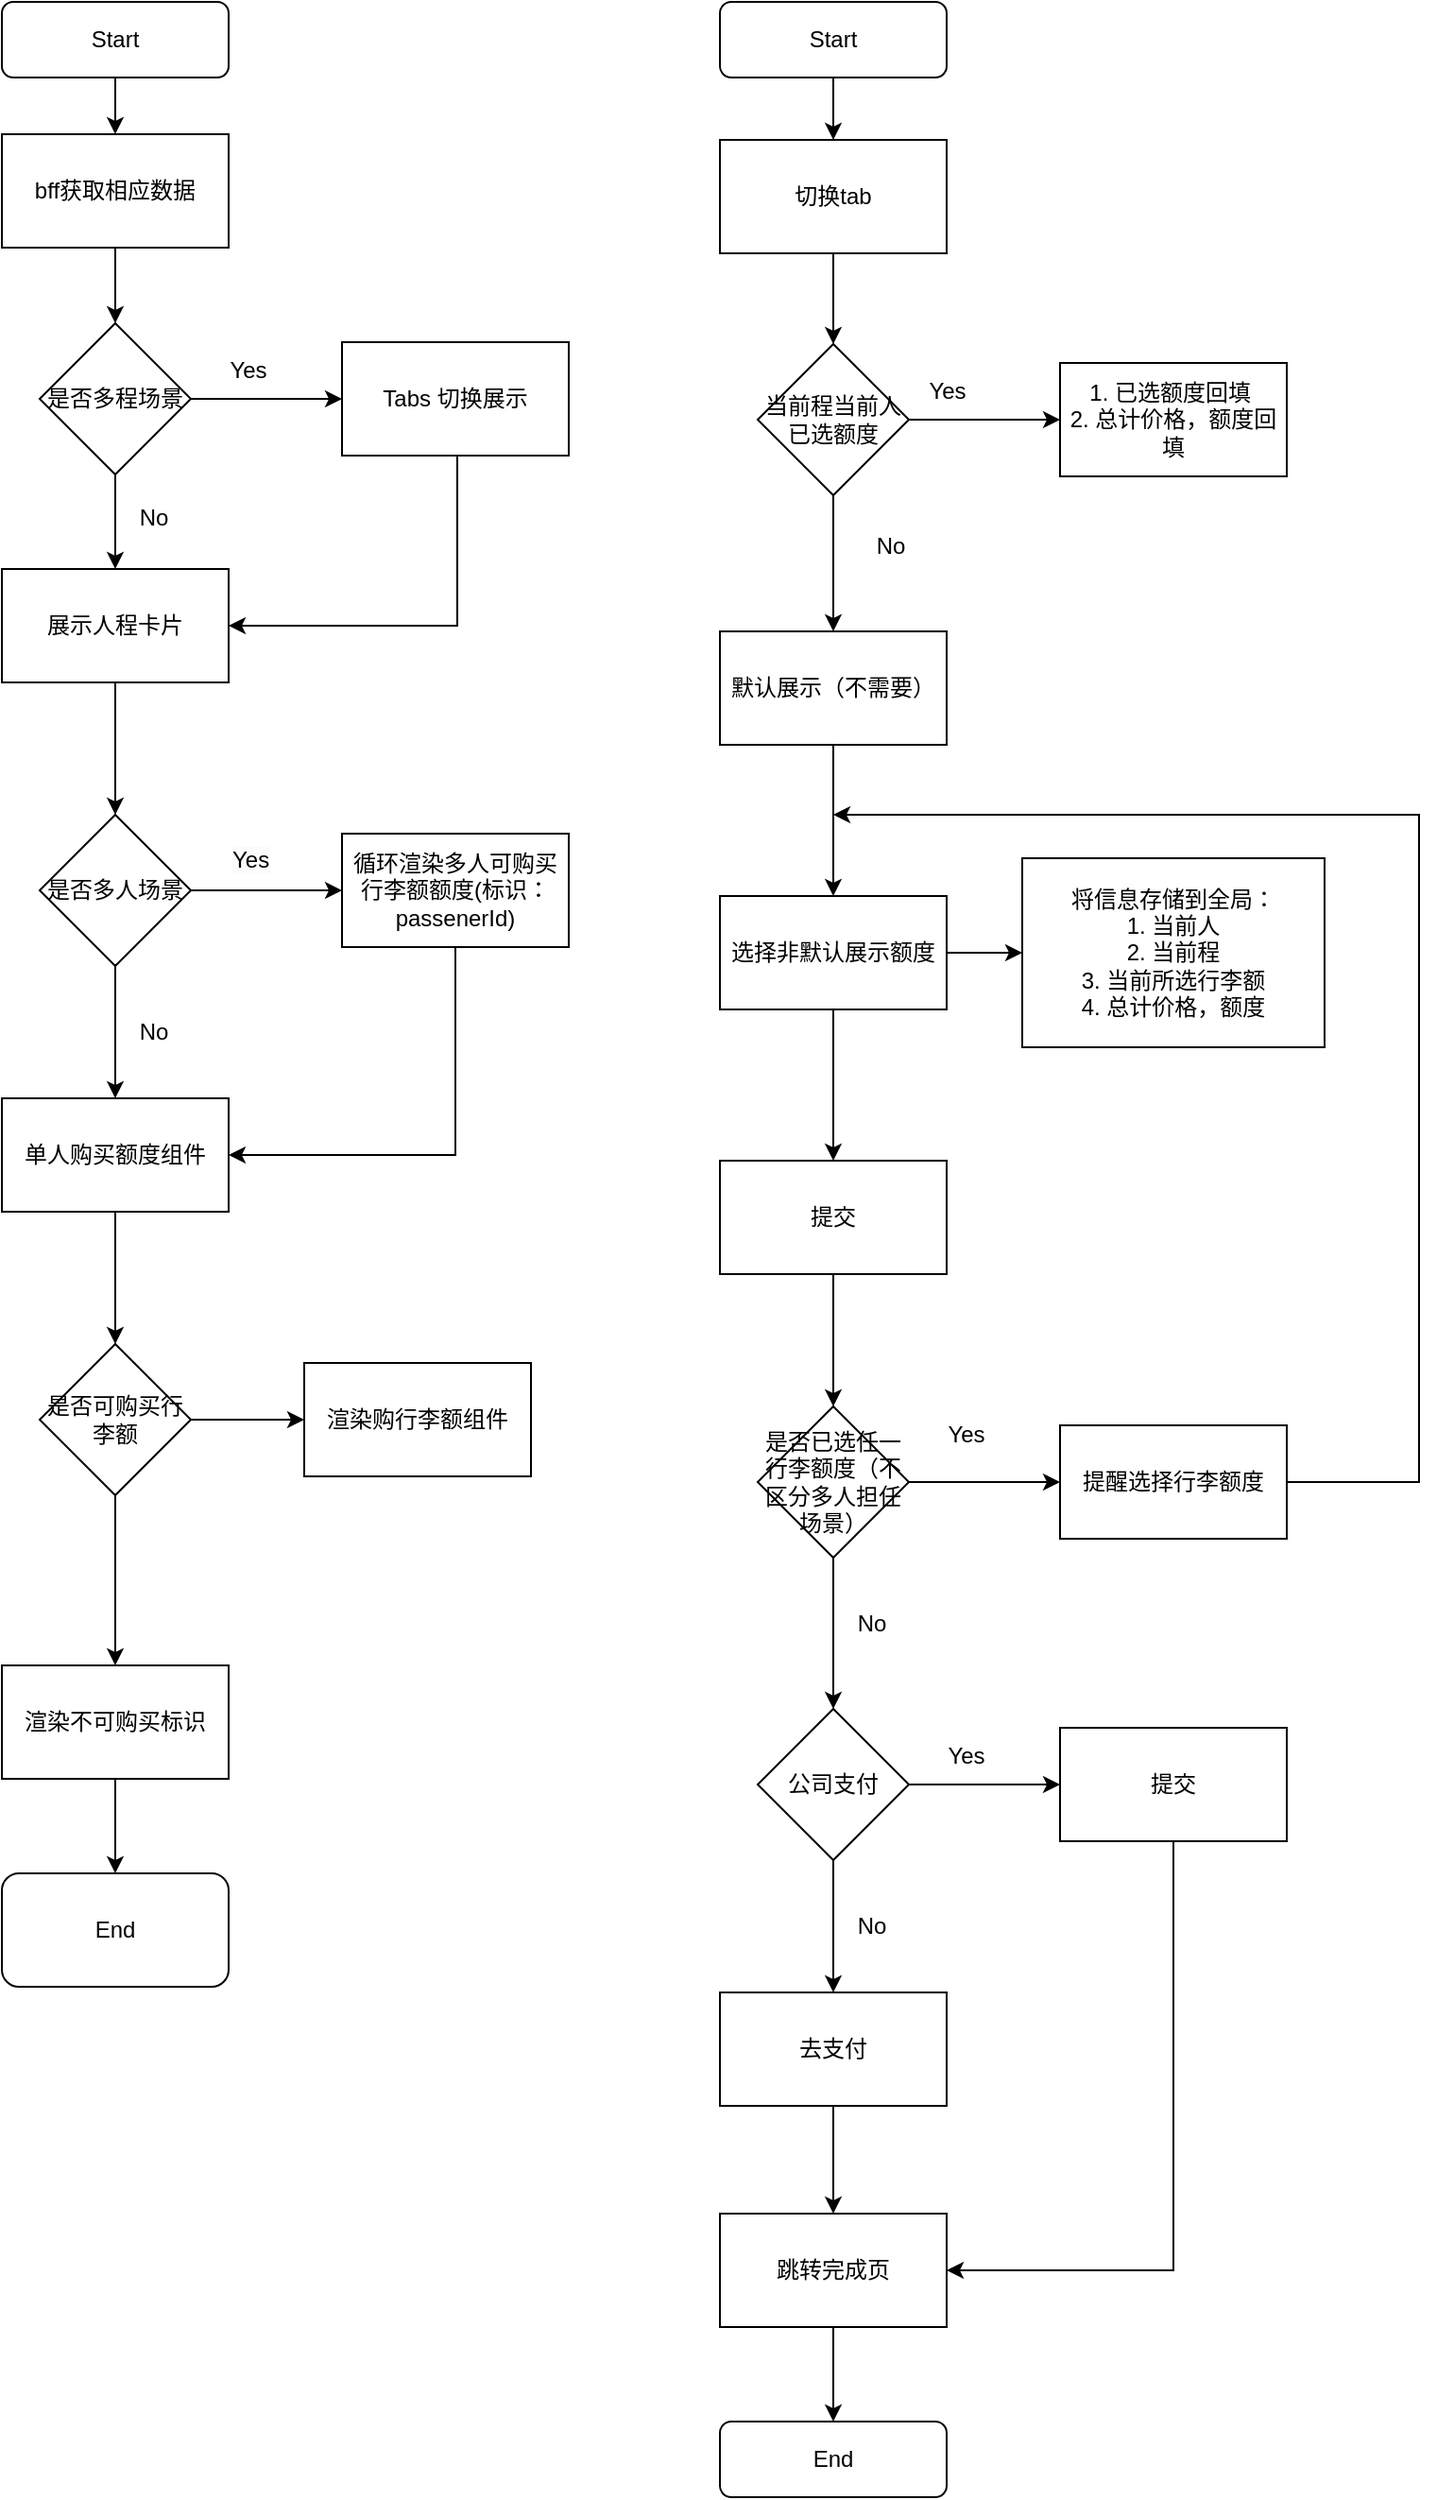 <mxfile version="26.1.0">
  <diagram id="C5RBs43oDa-KdzZeNtuy" name="Page-1">
    <mxGraphModel dx="1026" dy="590" grid="1" gridSize="10" guides="1" tooltips="1" connect="1" arrows="1" fold="1" page="1" pageScale="1" pageWidth="827" pageHeight="1169" math="0" shadow="0">
      <root>
        <mxCell id="WIyWlLk6GJQsqaUBKTNV-0" />
        <mxCell id="WIyWlLk6GJQsqaUBKTNV-1" parent="WIyWlLk6GJQsqaUBKTNV-0" />
        <mxCell id="QhF9T44IF_bWHAfbp_xp-7" value="" style="edgeStyle=orthogonalEdgeStyle;rounded=0;orthogonalLoop=1;jettySize=auto;html=1;" edge="1" parent="WIyWlLk6GJQsqaUBKTNV-1" source="WIyWlLk6GJQsqaUBKTNV-3" target="QhF9T44IF_bWHAfbp_xp-6">
          <mxGeometry relative="1" as="geometry" />
        </mxCell>
        <mxCell id="WIyWlLk6GJQsqaUBKTNV-3" value="Start" style="rounded=1;whiteSpace=wrap;html=1;fontSize=12;glass=0;strokeWidth=1;shadow=0;" parent="WIyWlLk6GJQsqaUBKTNV-1" vertex="1">
          <mxGeometry x="160" y="80" width="120" height="40" as="geometry" />
        </mxCell>
        <mxCell id="QhF9T44IF_bWHAfbp_xp-9" value="" style="edgeStyle=orthogonalEdgeStyle;rounded=0;orthogonalLoop=1;jettySize=auto;html=1;" edge="1" parent="WIyWlLk6GJQsqaUBKTNV-1" source="QhF9T44IF_bWHAfbp_xp-6" target="QhF9T44IF_bWHAfbp_xp-8">
          <mxGeometry relative="1" as="geometry" />
        </mxCell>
        <mxCell id="QhF9T44IF_bWHAfbp_xp-6" value="bff获取相应数据" style="rounded=0;whiteSpace=wrap;html=1;" vertex="1" parent="WIyWlLk6GJQsqaUBKTNV-1">
          <mxGeometry x="160" y="150" width="120" height="60" as="geometry" />
        </mxCell>
        <mxCell id="QhF9T44IF_bWHAfbp_xp-11" value="" style="edgeStyle=orthogonalEdgeStyle;rounded=0;orthogonalLoop=1;jettySize=auto;html=1;" edge="1" parent="WIyWlLk6GJQsqaUBKTNV-1" source="QhF9T44IF_bWHAfbp_xp-8" target="QhF9T44IF_bWHAfbp_xp-10">
          <mxGeometry relative="1" as="geometry" />
        </mxCell>
        <mxCell id="QhF9T44IF_bWHAfbp_xp-17" style="edgeStyle=orthogonalEdgeStyle;rounded=0;orthogonalLoop=1;jettySize=auto;html=1;exitX=0.5;exitY=1;exitDx=0;exitDy=0;entryX=0.5;entryY=0;entryDx=0;entryDy=0;" edge="1" parent="WIyWlLk6GJQsqaUBKTNV-1" source="QhF9T44IF_bWHAfbp_xp-8">
          <mxGeometry relative="1" as="geometry">
            <mxPoint x="220" y="380" as="targetPoint" />
          </mxGeometry>
        </mxCell>
        <mxCell id="QhF9T44IF_bWHAfbp_xp-8" value="是否多程场景" style="rhombus;whiteSpace=wrap;html=1;rounded=0;" vertex="1" parent="WIyWlLk6GJQsqaUBKTNV-1">
          <mxGeometry x="180" y="250" width="80" height="80" as="geometry" />
        </mxCell>
        <mxCell id="QhF9T44IF_bWHAfbp_xp-24" value="" style="edgeStyle=orthogonalEdgeStyle;rounded=0;orthogonalLoop=1;jettySize=auto;html=1;" edge="1" parent="WIyWlLk6GJQsqaUBKTNV-1" source="QhF9T44IF_bWHAfbp_xp-10" target="QhF9T44IF_bWHAfbp_xp-20">
          <mxGeometry relative="1" as="geometry">
            <mxPoint x="310" y="410" as="targetPoint" />
            <Array as="points">
              <mxPoint x="401" y="410" />
            </Array>
          </mxGeometry>
        </mxCell>
        <mxCell id="QhF9T44IF_bWHAfbp_xp-10" value="Tabs&amp;nbsp;切换展示" style="whiteSpace=wrap;html=1;rounded=0;" vertex="1" parent="WIyWlLk6GJQsqaUBKTNV-1">
          <mxGeometry x="340" y="260" width="120" height="60" as="geometry" />
        </mxCell>
        <mxCell id="QhF9T44IF_bWHAfbp_xp-12" value="Yes" style="text;html=1;align=center;verticalAlign=middle;resizable=0;points=[];autosize=1;strokeColor=none;fillColor=none;" vertex="1" parent="WIyWlLk6GJQsqaUBKTNV-1">
          <mxGeometry x="270" y="260" width="40" height="30" as="geometry" />
        </mxCell>
        <mxCell id="QhF9T44IF_bWHAfbp_xp-18" value="No" style="text;html=1;align=center;verticalAlign=middle;resizable=0;points=[];autosize=1;strokeColor=none;fillColor=none;" vertex="1" parent="WIyWlLk6GJQsqaUBKTNV-1">
          <mxGeometry x="220" y="338" width="40" height="30" as="geometry" />
        </mxCell>
        <mxCell id="QhF9T44IF_bWHAfbp_xp-26" value="" style="edgeStyle=orthogonalEdgeStyle;rounded=0;orthogonalLoop=1;jettySize=auto;html=1;" edge="1" parent="WIyWlLk6GJQsqaUBKTNV-1" source="QhF9T44IF_bWHAfbp_xp-20" target="QhF9T44IF_bWHAfbp_xp-25">
          <mxGeometry relative="1" as="geometry" />
        </mxCell>
        <mxCell id="QhF9T44IF_bWHAfbp_xp-20" value="展示人程卡片" style="whiteSpace=wrap;html=1;rounded=0;" vertex="1" parent="WIyWlLk6GJQsqaUBKTNV-1">
          <mxGeometry x="160" y="380" width="120" height="60" as="geometry" />
        </mxCell>
        <mxCell id="QhF9T44IF_bWHAfbp_xp-35" value="" style="edgeStyle=orthogonalEdgeStyle;rounded=0;orthogonalLoop=1;jettySize=auto;html=1;" edge="1" parent="WIyWlLk6GJQsqaUBKTNV-1" source="QhF9T44IF_bWHAfbp_xp-21" target="QhF9T44IF_bWHAfbp_xp-34">
          <mxGeometry relative="1" as="geometry" />
        </mxCell>
        <mxCell id="QhF9T44IF_bWHAfbp_xp-21" value="切换tab" style="whiteSpace=wrap;html=1;rounded=0;" vertex="1" parent="WIyWlLk6GJQsqaUBKTNV-1">
          <mxGeometry x="540" y="153" width="120" height="60" as="geometry" />
        </mxCell>
        <mxCell id="QhF9T44IF_bWHAfbp_xp-28" value="" style="edgeStyle=orthogonalEdgeStyle;rounded=0;orthogonalLoop=1;jettySize=auto;html=1;" edge="1" parent="WIyWlLk6GJQsqaUBKTNV-1" source="QhF9T44IF_bWHAfbp_xp-25" target="QhF9T44IF_bWHAfbp_xp-27">
          <mxGeometry relative="1" as="geometry" />
        </mxCell>
        <mxCell id="QhF9T44IF_bWHAfbp_xp-32" value="" style="edgeStyle=orthogonalEdgeStyle;rounded=0;orthogonalLoop=1;jettySize=auto;html=1;" edge="1" parent="WIyWlLk6GJQsqaUBKTNV-1" source="QhF9T44IF_bWHAfbp_xp-25" target="QhF9T44IF_bWHAfbp_xp-31">
          <mxGeometry relative="1" as="geometry" />
        </mxCell>
        <mxCell id="QhF9T44IF_bWHAfbp_xp-25" value="是否多人场景" style="rhombus;whiteSpace=wrap;html=1;rounded=0;" vertex="1" parent="WIyWlLk6GJQsqaUBKTNV-1">
          <mxGeometry x="180" y="510" width="80" height="80" as="geometry" />
        </mxCell>
        <mxCell id="QhF9T44IF_bWHAfbp_xp-42" value="" style="edgeStyle=orthogonalEdgeStyle;rounded=0;orthogonalLoop=1;jettySize=auto;html=1;entryX=1;entryY=0.5;entryDx=0;entryDy=0;" edge="1" parent="WIyWlLk6GJQsqaUBKTNV-1" source="QhF9T44IF_bWHAfbp_xp-27" target="QhF9T44IF_bWHAfbp_xp-31">
          <mxGeometry relative="1" as="geometry">
            <mxPoint x="400" y="660" as="targetPoint" />
            <Array as="points">
              <mxPoint x="400" y="690" />
            </Array>
          </mxGeometry>
        </mxCell>
        <mxCell id="QhF9T44IF_bWHAfbp_xp-27" value="循环渲染多人可购买行李额额度(标识：passenerId)" style="whiteSpace=wrap;html=1;rounded=0;" vertex="1" parent="WIyWlLk6GJQsqaUBKTNV-1">
          <mxGeometry x="340" y="520" width="120" height="60" as="geometry" />
        </mxCell>
        <mxCell id="QhF9T44IF_bWHAfbp_xp-29" value="&lt;span style=&quot;color: rgb(0, 0, 0); font-family: Helvetica; font-size: 12px; font-style: normal; font-variant-ligatures: normal; font-variant-caps: normal; font-weight: 400; letter-spacing: normal; orphans: 2; text-align: center; text-indent: 0px; text-transform: none; widows: 2; word-spacing: 0px; -webkit-text-stroke-width: 0px; white-space: nowrap; background-color: rgb(251, 251, 251); text-decoration-thickness: initial; text-decoration-style: initial; text-decoration-color: initial; display: inline !important; float: none;&quot;&gt;Yes&lt;/span&gt;" style="text;whiteSpace=wrap;html=1;" vertex="1" parent="WIyWlLk6GJQsqaUBKTNV-1">
          <mxGeometry x="280" y="520" width="50" height="50" as="geometry" />
        </mxCell>
        <mxCell id="QhF9T44IF_bWHAfbp_xp-44" value="" style="edgeStyle=orthogonalEdgeStyle;rounded=0;orthogonalLoop=1;jettySize=auto;html=1;" edge="1" parent="WIyWlLk6GJQsqaUBKTNV-1" source="QhF9T44IF_bWHAfbp_xp-31" target="QhF9T44IF_bWHAfbp_xp-43">
          <mxGeometry relative="1" as="geometry" />
        </mxCell>
        <mxCell id="QhF9T44IF_bWHAfbp_xp-31" value="单人购买额度组件" style="whiteSpace=wrap;html=1;rounded=0;" vertex="1" parent="WIyWlLk6GJQsqaUBKTNV-1">
          <mxGeometry x="160" y="660" width="120" height="60" as="geometry" />
        </mxCell>
        <mxCell id="QhF9T44IF_bWHAfbp_xp-33" value="No" style="text;html=1;align=center;verticalAlign=middle;resizable=0;points=[];autosize=1;strokeColor=none;fillColor=none;" vertex="1" parent="WIyWlLk6GJQsqaUBKTNV-1">
          <mxGeometry x="220" y="610" width="40" height="30" as="geometry" />
        </mxCell>
        <mxCell id="QhF9T44IF_bWHAfbp_xp-37" value="" style="edgeStyle=orthogonalEdgeStyle;rounded=0;orthogonalLoop=1;jettySize=auto;html=1;" edge="1" parent="WIyWlLk6GJQsqaUBKTNV-1" source="QhF9T44IF_bWHAfbp_xp-34" target="QhF9T44IF_bWHAfbp_xp-36">
          <mxGeometry relative="1" as="geometry" />
        </mxCell>
        <mxCell id="QhF9T44IF_bWHAfbp_xp-39" value="" style="edgeStyle=orthogonalEdgeStyle;rounded=0;orthogonalLoop=1;jettySize=auto;html=1;" edge="1" parent="WIyWlLk6GJQsqaUBKTNV-1" source="QhF9T44IF_bWHAfbp_xp-34" target="QhF9T44IF_bWHAfbp_xp-38">
          <mxGeometry relative="1" as="geometry" />
        </mxCell>
        <mxCell id="QhF9T44IF_bWHAfbp_xp-34" value="当前程当前人已选额度" style="rhombus;whiteSpace=wrap;html=1;rounded=0;" vertex="1" parent="WIyWlLk6GJQsqaUBKTNV-1">
          <mxGeometry x="560" y="261" width="80" height="80" as="geometry" />
        </mxCell>
        <mxCell id="QhF9T44IF_bWHAfbp_xp-59" value="" style="edgeStyle=orthogonalEdgeStyle;rounded=0;orthogonalLoop=1;jettySize=auto;html=1;" edge="1" parent="WIyWlLk6GJQsqaUBKTNV-1" source="QhF9T44IF_bWHAfbp_xp-36" target="QhF9T44IF_bWHAfbp_xp-58">
          <mxGeometry relative="1" as="geometry" />
        </mxCell>
        <mxCell id="QhF9T44IF_bWHAfbp_xp-36" value="默认展示（不需要）" style="whiteSpace=wrap;html=1;rounded=0;" vertex="1" parent="WIyWlLk6GJQsqaUBKTNV-1">
          <mxGeometry x="540" y="413" width="120" height="60" as="geometry" />
        </mxCell>
        <mxCell id="QhF9T44IF_bWHAfbp_xp-38" value="1. 已选额度回填&amp;nbsp;&lt;br&gt;2. 总计价格，额度回填" style="whiteSpace=wrap;html=1;rounded=0;" vertex="1" parent="WIyWlLk6GJQsqaUBKTNV-1">
          <mxGeometry x="720" y="271" width="120" height="60" as="geometry" />
        </mxCell>
        <mxCell id="QhF9T44IF_bWHAfbp_xp-40" value="Yes" style="text;html=1;align=center;verticalAlign=middle;resizable=0;points=[];autosize=1;strokeColor=none;fillColor=none;" vertex="1" parent="WIyWlLk6GJQsqaUBKTNV-1">
          <mxGeometry x="640" y="271" width="40" height="30" as="geometry" />
        </mxCell>
        <mxCell id="QhF9T44IF_bWHAfbp_xp-47" value="" style="edgeStyle=orthogonalEdgeStyle;rounded=0;orthogonalLoop=1;jettySize=auto;html=1;" edge="1" parent="WIyWlLk6GJQsqaUBKTNV-1" source="QhF9T44IF_bWHAfbp_xp-43" target="QhF9T44IF_bWHAfbp_xp-46">
          <mxGeometry relative="1" as="geometry" />
        </mxCell>
        <mxCell id="QhF9T44IF_bWHAfbp_xp-50" value="" style="edgeStyle=orthogonalEdgeStyle;rounded=0;orthogonalLoop=1;jettySize=auto;html=1;" edge="1" parent="WIyWlLk6GJQsqaUBKTNV-1" source="QhF9T44IF_bWHAfbp_xp-43" target="QhF9T44IF_bWHAfbp_xp-49">
          <mxGeometry relative="1" as="geometry" />
        </mxCell>
        <mxCell id="QhF9T44IF_bWHAfbp_xp-43" value="是否可购买行李额" style="rhombus;whiteSpace=wrap;html=1;rounded=0;" vertex="1" parent="WIyWlLk6GJQsqaUBKTNV-1">
          <mxGeometry x="180" y="790" width="80" height="80" as="geometry" />
        </mxCell>
        <mxCell id="QhF9T44IF_bWHAfbp_xp-46" value="渲染购行李额组件" style="whiteSpace=wrap;html=1;rounded=0;" vertex="1" parent="WIyWlLk6GJQsqaUBKTNV-1">
          <mxGeometry x="320" y="800" width="120" height="60" as="geometry" />
        </mxCell>
        <mxCell id="QhF9T44IF_bWHAfbp_xp-55" value="" style="edgeStyle=orthogonalEdgeStyle;rounded=0;orthogonalLoop=1;jettySize=auto;html=1;" edge="1" parent="WIyWlLk6GJQsqaUBKTNV-1" source="QhF9T44IF_bWHAfbp_xp-49" target="QhF9T44IF_bWHAfbp_xp-53">
          <mxGeometry relative="1" as="geometry" />
        </mxCell>
        <mxCell id="QhF9T44IF_bWHAfbp_xp-49" value="渲染不可购买标识" style="whiteSpace=wrap;html=1;rounded=0;" vertex="1" parent="WIyWlLk6GJQsqaUBKTNV-1">
          <mxGeometry x="160" y="960" width="120" height="60" as="geometry" />
        </mxCell>
        <mxCell id="QhF9T44IF_bWHAfbp_xp-53" value="End" style="rounded=1;whiteSpace=wrap;html=1;" vertex="1" parent="WIyWlLk6GJQsqaUBKTNV-1">
          <mxGeometry x="160" y="1070" width="120" height="60" as="geometry" />
        </mxCell>
        <mxCell id="QhF9T44IF_bWHAfbp_xp-57" value="No" style="text;html=1;align=center;verticalAlign=middle;resizable=0;points=[];autosize=1;strokeColor=none;fillColor=none;" vertex="1" parent="WIyWlLk6GJQsqaUBKTNV-1">
          <mxGeometry x="610" y="353" width="40" height="30" as="geometry" />
        </mxCell>
        <mxCell id="QhF9T44IF_bWHAfbp_xp-61" value="" style="edgeStyle=orthogonalEdgeStyle;rounded=0;orthogonalLoop=1;jettySize=auto;html=1;" edge="1" parent="WIyWlLk6GJQsqaUBKTNV-1" source="QhF9T44IF_bWHAfbp_xp-58" target="QhF9T44IF_bWHAfbp_xp-60">
          <mxGeometry relative="1" as="geometry" />
        </mxCell>
        <mxCell id="QhF9T44IF_bWHAfbp_xp-65" value="" style="edgeStyle=orthogonalEdgeStyle;rounded=0;orthogonalLoop=1;jettySize=auto;html=1;" edge="1" parent="WIyWlLk6GJQsqaUBKTNV-1" source="QhF9T44IF_bWHAfbp_xp-58" target="QhF9T44IF_bWHAfbp_xp-64">
          <mxGeometry relative="1" as="geometry" />
        </mxCell>
        <mxCell id="QhF9T44IF_bWHAfbp_xp-58" value="选择非默认展示额度" style="whiteSpace=wrap;html=1;rounded=0;" vertex="1" parent="WIyWlLk6GJQsqaUBKTNV-1">
          <mxGeometry x="540" y="553" width="120" height="60" as="geometry" />
        </mxCell>
        <mxCell id="QhF9T44IF_bWHAfbp_xp-60" value="将信息存储到全局：&lt;br&gt;1. 当前人&lt;br&gt;2. 当前程&lt;br&gt;3. 当前所选行李额&lt;br&gt;4. 总计价格，额度" style="whiteSpace=wrap;html=1;rounded=0;" vertex="1" parent="WIyWlLk6GJQsqaUBKTNV-1">
          <mxGeometry x="700" y="533" width="160" height="100" as="geometry" />
        </mxCell>
        <mxCell id="QhF9T44IF_bWHAfbp_xp-67" value="" style="edgeStyle=orthogonalEdgeStyle;rounded=0;orthogonalLoop=1;jettySize=auto;html=1;" edge="1" parent="WIyWlLk6GJQsqaUBKTNV-1" source="QhF9T44IF_bWHAfbp_xp-64" target="QhF9T44IF_bWHAfbp_xp-66">
          <mxGeometry relative="1" as="geometry" />
        </mxCell>
        <mxCell id="QhF9T44IF_bWHAfbp_xp-64" value="提交" style="whiteSpace=wrap;html=1;rounded=0;" vertex="1" parent="WIyWlLk6GJQsqaUBKTNV-1">
          <mxGeometry x="540" y="693" width="120" height="60" as="geometry" />
        </mxCell>
        <mxCell id="QhF9T44IF_bWHAfbp_xp-69" value="" style="edgeStyle=orthogonalEdgeStyle;rounded=0;orthogonalLoop=1;jettySize=auto;html=1;" edge="1" parent="WIyWlLk6GJQsqaUBKTNV-1" source="QhF9T44IF_bWHAfbp_xp-66" target="QhF9T44IF_bWHAfbp_xp-68">
          <mxGeometry relative="1" as="geometry" />
        </mxCell>
        <mxCell id="QhF9T44IF_bWHAfbp_xp-75" value="" style="edgeStyle=orthogonalEdgeStyle;rounded=0;orthogonalLoop=1;jettySize=auto;html=1;" edge="1" parent="WIyWlLk6GJQsqaUBKTNV-1" source="QhF9T44IF_bWHAfbp_xp-66" target="QhF9T44IF_bWHAfbp_xp-74">
          <mxGeometry relative="1" as="geometry" />
        </mxCell>
        <mxCell id="QhF9T44IF_bWHAfbp_xp-66" value="是否已选任一行李额度（不区分多人担任场景）" style="rhombus;whiteSpace=wrap;html=1;rounded=0;" vertex="1" parent="WIyWlLk6GJQsqaUBKTNV-1">
          <mxGeometry x="560" y="823" width="80" height="80" as="geometry" />
        </mxCell>
        <mxCell id="QhF9T44IF_bWHAfbp_xp-104" style="edgeStyle=orthogonalEdgeStyle;rounded=0;orthogonalLoop=1;jettySize=auto;html=1;exitX=1;exitY=0.5;exitDx=0;exitDy=0;" edge="1" parent="WIyWlLk6GJQsqaUBKTNV-1" source="QhF9T44IF_bWHAfbp_xp-68">
          <mxGeometry relative="1" as="geometry">
            <mxPoint x="600" y="510" as="targetPoint" />
            <Array as="points">
              <mxPoint x="910" y="863" />
              <mxPoint x="910" y="510" />
            </Array>
          </mxGeometry>
        </mxCell>
        <mxCell id="QhF9T44IF_bWHAfbp_xp-68" value="提醒选择行李额度" style="whiteSpace=wrap;html=1;rounded=0;" vertex="1" parent="WIyWlLk6GJQsqaUBKTNV-1">
          <mxGeometry x="720" y="833" width="120" height="60" as="geometry" />
        </mxCell>
        <mxCell id="QhF9T44IF_bWHAfbp_xp-89" value="" style="edgeStyle=orthogonalEdgeStyle;rounded=0;orthogonalLoop=1;jettySize=auto;html=1;" edge="1" parent="WIyWlLk6GJQsqaUBKTNV-1" source="QhF9T44IF_bWHAfbp_xp-74" target="QhF9T44IF_bWHAfbp_xp-88">
          <mxGeometry relative="1" as="geometry" />
        </mxCell>
        <mxCell id="QhF9T44IF_bWHAfbp_xp-93" value="" style="edgeStyle=orthogonalEdgeStyle;rounded=0;orthogonalLoop=1;jettySize=auto;html=1;" edge="1" parent="WIyWlLk6GJQsqaUBKTNV-1" source="QhF9T44IF_bWHAfbp_xp-74" target="QhF9T44IF_bWHAfbp_xp-92">
          <mxGeometry relative="1" as="geometry" />
        </mxCell>
        <mxCell id="QhF9T44IF_bWHAfbp_xp-74" value="公司支付" style="rhombus;whiteSpace=wrap;html=1;rounded=0;" vertex="1" parent="WIyWlLk6GJQsqaUBKTNV-1">
          <mxGeometry x="560" y="983" width="80" height="80" as="geometry" />
        </mxCell>
        <mxCell id="QhF9T44IF_bWHAfbp_xp-76" value="No" style="text;html=1;align=center;verticalAlign=middle;resizable=0;points=[];autosize=1;strokeColor=none;fillColor=none;" vertex="1" parent="WIyWlLk6GJQsqaUBKTNV-1">
          <mxGeometry x="600" y="923" width="40" height="30" as="geometry" />
        </mxCell>
        <mxCell id="QhF9T44IF_bWHAfbp_xp-77" value="Yes" style="text;html=1;align=center;verticalAlign=middle;resizable=0;points=[];autosize=1;strokeColor=none;fillColor=none;" vertex="1" parent="WIyWlLk6GJQsqaUBKTNV-1">
          <mxGeometry x="650" y="823" width="40" height="30" as="geometry" />
        </mxCell>
        <mxCell id="QhF9T44IF_bWHAfbp_xp-108" style="edgeStyle=orthogonalEdgeStyle;rounded=0;orthogonalLoop=1;jettySize=auto;html=1;entryX=1;entryY=0.5;entryDx=0;entryDy=0;" edge="1" parent="WIyWlLk6GJQsqaUBKTNV-1" source="QhF9T44IF_bWHAfbp_xp-88" target="QhF9T44IF_bWHAfbp_xp-97">
          <mxGeometry relative="1" as="geometry">
            <Array as="points">
              <mxPoint x="780" y="1280" />
            </Array>
          </mxGeometry>
        </mxCell>
        <mxCell id="QhF9T44IF_bWHAfbp_xp-88" value="提交" style="whiteSpace=wrap;html=1;rounded=0;" vertex="1" parent="WIyWlLk6GJQsqaUBKTNV-1">
          <mxGeometry x="720" y="993" width="120" height="60" as="geometry" />
        </mxCell>
        <mxCell id="QhF9T44IF_bWHAfbp_xp-91" value="Yes" style="text;html=1;align=center;verticalAlign=middle;resizable=0;points=[];autosize=1;strokeColor=none;fillColor=none;" vertex="1" parent="WIyWlLk6GJQsqaUBKTNV-1">
          <mxGeometry x="650" y="993" width="40" height="30" as="geometry" />
        </mxCell>
        <mxCell id="QhF9T44IF_bWHAfbp_xp-98" value="" style="edgeStyle=orthogonalEdgeStyle;rounded=0;orthogonalLoop=1;jettySize=auto;html=1;" edge="1" parent="WIyWlLk6GJQsqaUBKTNV-1" source="QhF9T44IF_bWHAfbp_xp-92" target="QhF9T44IF_bWHAfbp_xp-97">
          <mxGeometry relative="1" as="geometry" />
        </mxCell>
        <mxCell id="QhF9T44IF_bWHAfbp_xp-92" value="去支付" style="whiteSpace=wrap;html=1;rounded=0;" vertex="1" parent="WIyWlLk6GJQsqaUBKTNV-1">
          <mxGeometry x="540" y="1133" width="120" height="60" as="geometry" />
        </mxCell>
        <mxCell id="QhF9T44IF_bWHAfbp_xp-94" value="No" style="text;html=1;align=center;verticalAlign=middle;resizable=0;points=[];autosize=1;strokeColor=none;fillColor=none;" vertex="1" parent="WIyWlLk6GJQsqaUBKTNV-1">
          <mxGeometry x="600" y="1083" width="40" height="30" as="geometry" />
        </mxCell>
        <mxCell id="QhF9T44IF_bWHAfbp_xp-100" value="" style="edgeStyle=orthogonalEdgeStyle;rounded=0;orthogonalLoop=1;jettySize=auto;html=1;" edge="1" parent="WIyWlLk6GJQsqaUBKTNV-1" source="QhF9T44IF_bWHAfbp_xp-97" target="QhF9T44IF_bWHAfbp_xp-99">
          <mxGeometry relative="1" as="geometry" />
        </mxCell>
        <mxCell id="QhF9T44IF_bWHAfbp_xp-97" value="跳转完成页" style="whiteSpace=wrap;html=1;rounded=0;" vertex="1" parent="WIyWlLk6GJQsqaUBKTNV-1">
          <mxGeometry x="540" y="1250" width="120" height="60" as="geometry" />
        </mxCell>
        <mxCell id="QhF9T44IF_bWHAfbp_xp-99" value="End" style="rounded=1;whiteSpace=wrap;html=1;" vertex="1" parent="WIyWlLk6GJQsqaUBKTNV-1">
          <mxGeometry x="540" y="1360" width="120" height="40" as="geometry" />
        </mxCell>
        <mxCell id="QhF9T44IF_bWHAfbp_xp-102" style="edgeStyle=orthogonalEdgeStyle;rounded=0;orthogonalLoop=1;jettySize=auto;html=1;exitX=0.5;exitY=1;exitDx=0;exitDy=0;entryX=0.5;entryY=0;entryDx=0;entryDy=0;" edge="1" parent="WIyWlLk6GJQsqaUBKTNV-1" source="QhF9T44IF_bWHAfbp_xp-101" target="QhF9T44IF_bWHAfbp_xp-21">
          <mxGeometry relative="1" as="geometry" />
        </mxCell>
        <mxCell id="QhF9T44IF_bWHAfbp_xp-101" value="Start" style="rounded=1;whiteSpace=wrap;html=1;fontSize=12;glass=0;strokeWidth=1;shadow=0;" vertex="1" parent="WIyWlLk6GJQsqaUBKTNV-1">
          <mxGeometry x="540" y="80" width="120" height="40" as="geometry" />
        </mxCell>
      </root>
    </mxGraphModel>
  </diagram>
</mxfile>
